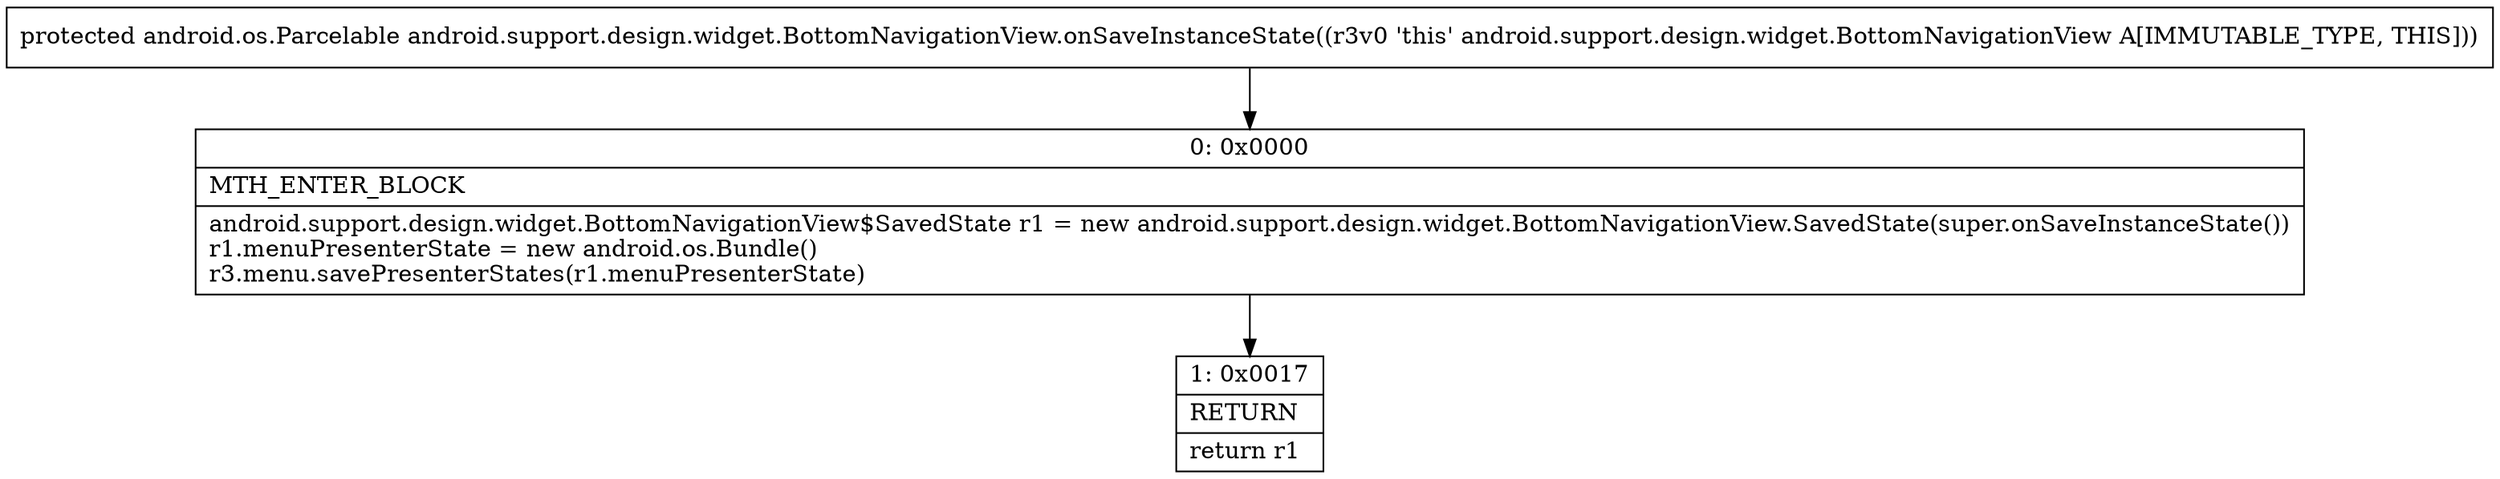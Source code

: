 digraph "CFG forandroid.support.design.widget.BottomNavigationView.onSaveInstanceState()Landroid\/os\/Parcelable;" {
Node_0 [shape=record,label="{0\:\ 0x0000|MTH_ENTER_BLOCK\l|android.support.design.widget.BottomNavigationView$SavedState r1 = new android.support.design.widget.BottomNavigationView.SavedState(super.onSaveInstanceState())\lr1.menuPresenterState = new android.os.Bundle()\lr3.menu.savePresenterStates(r1.menuPresenterState)\l}"];
Node_1 [shape=record,label="{1\:\ 0x0017|RETURN\l|return r1\l}"];
MethodNode[shape=record,label="{protected android.os.Parcelable android.support.design.widget.BottomNavigationView.onSaveInstanceState((r3v0 'this' android.support.design.widget.BottomNavigationView A[IMMUTABLE_TYPE, THIS])) }"];
MethodNode -> Node_0;
Node_0 -> Node_1;
}

